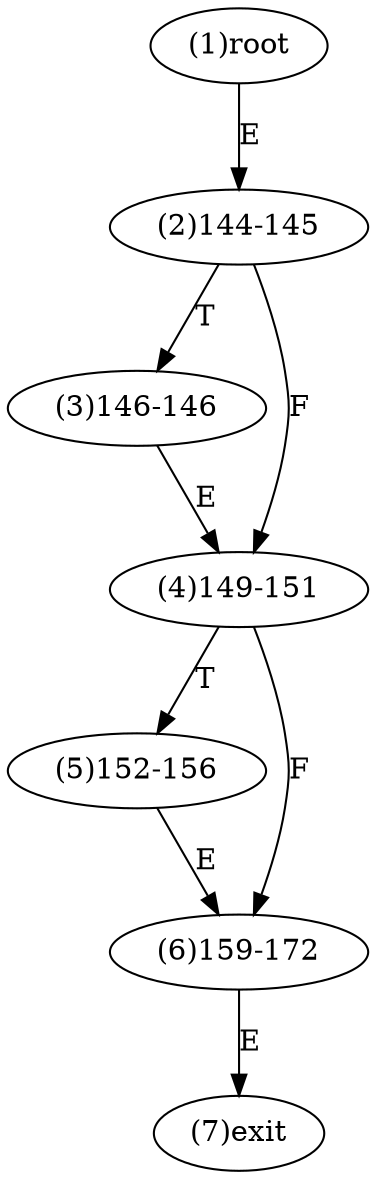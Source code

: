 digraph "" { 
1[ label="(1)root"];
2[ label="(2)144-145"];
3[ label="(3)146-146"];
4[ label="(4)149-151"];
5[ label="(5)152-156"];
6[ label="(6)159-172"];
7[ label="(7)exit"];
1->2[ label="E"];
2->4[ label="F"];
2->3[ label="T"];
3->4[ label="E"];
4->6[ label="F"];
4->5[ label="T"];
5->6[ label="E"];
6->7[ label="E"];
}